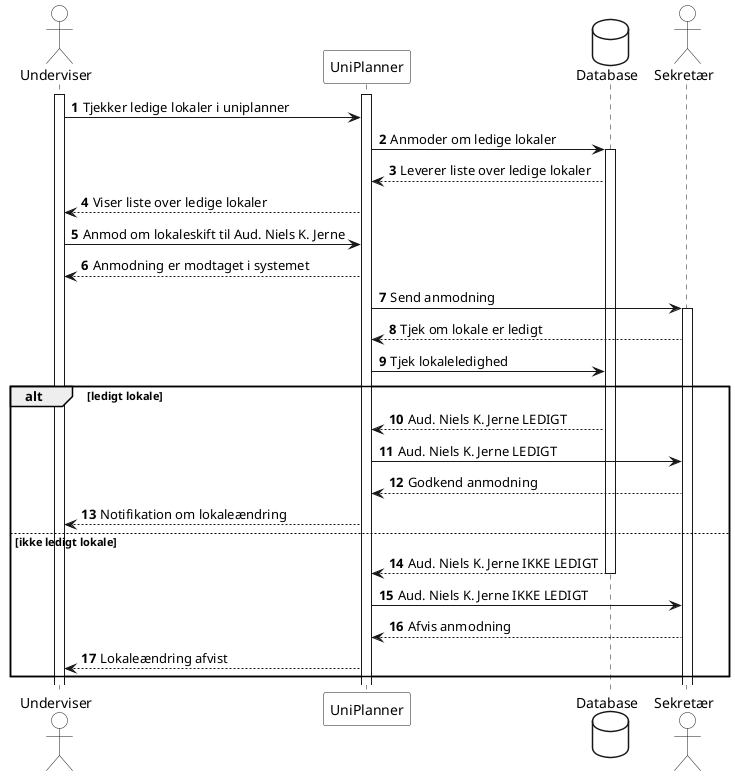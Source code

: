 @startuml
'https://plantuml.com/sequence-diagram

autonumber
actor Underviser as underviser #white
participant UniPlanner as uniplanner #white
database Database as database #white
actor Sekretær as sekretær #white


activate uniplanner

activate underviser

underviser -> uniplanner: Tjekker ledige lokaler i uniplanner
uniplanner->database: Anmoder om ledige lokaler
activate database
database -->uniplanner: Leverer liste over ledige lokaler
uniplanner--> underviser: Viser liste over ledige lokaler
underviser -> uniplanner: Anmod om lokaleskift til Aud. Niels K. Jerne
uniplanner-->underviser: Anmodning er modtaget i systemet
uniplanner -> sekretær: Send anmodning
activate sekretær
uniplanner <-- sekretær: Tjek om lokale er ledigt

uniplanner->database:Tjek lokaleledighed

alt ledigt lokale
    database --> uniplanner: Aud. Niels K. Jerne LEDIGT
    uniplanner->sekretær: Aud. Niels K. Jerne LEDIGT
    uniplanner <-- sekretær: Godkend anmodning
    uniplanner-->underviser: Notifikation om lokaleændring

else ikke ledigt lokale
    database --> uniplanner: Aud. Niels K. Jerne IKKE LEDIGT
    deactivate database
    uniplanner -> sekretær: Aud. Niels K. Jerne IKKE LEDIGT
    sekretær --> uniplanner: Afvis anmodning
    uniplanner-->underviser: Lokaleændring afvist

end
@enduml